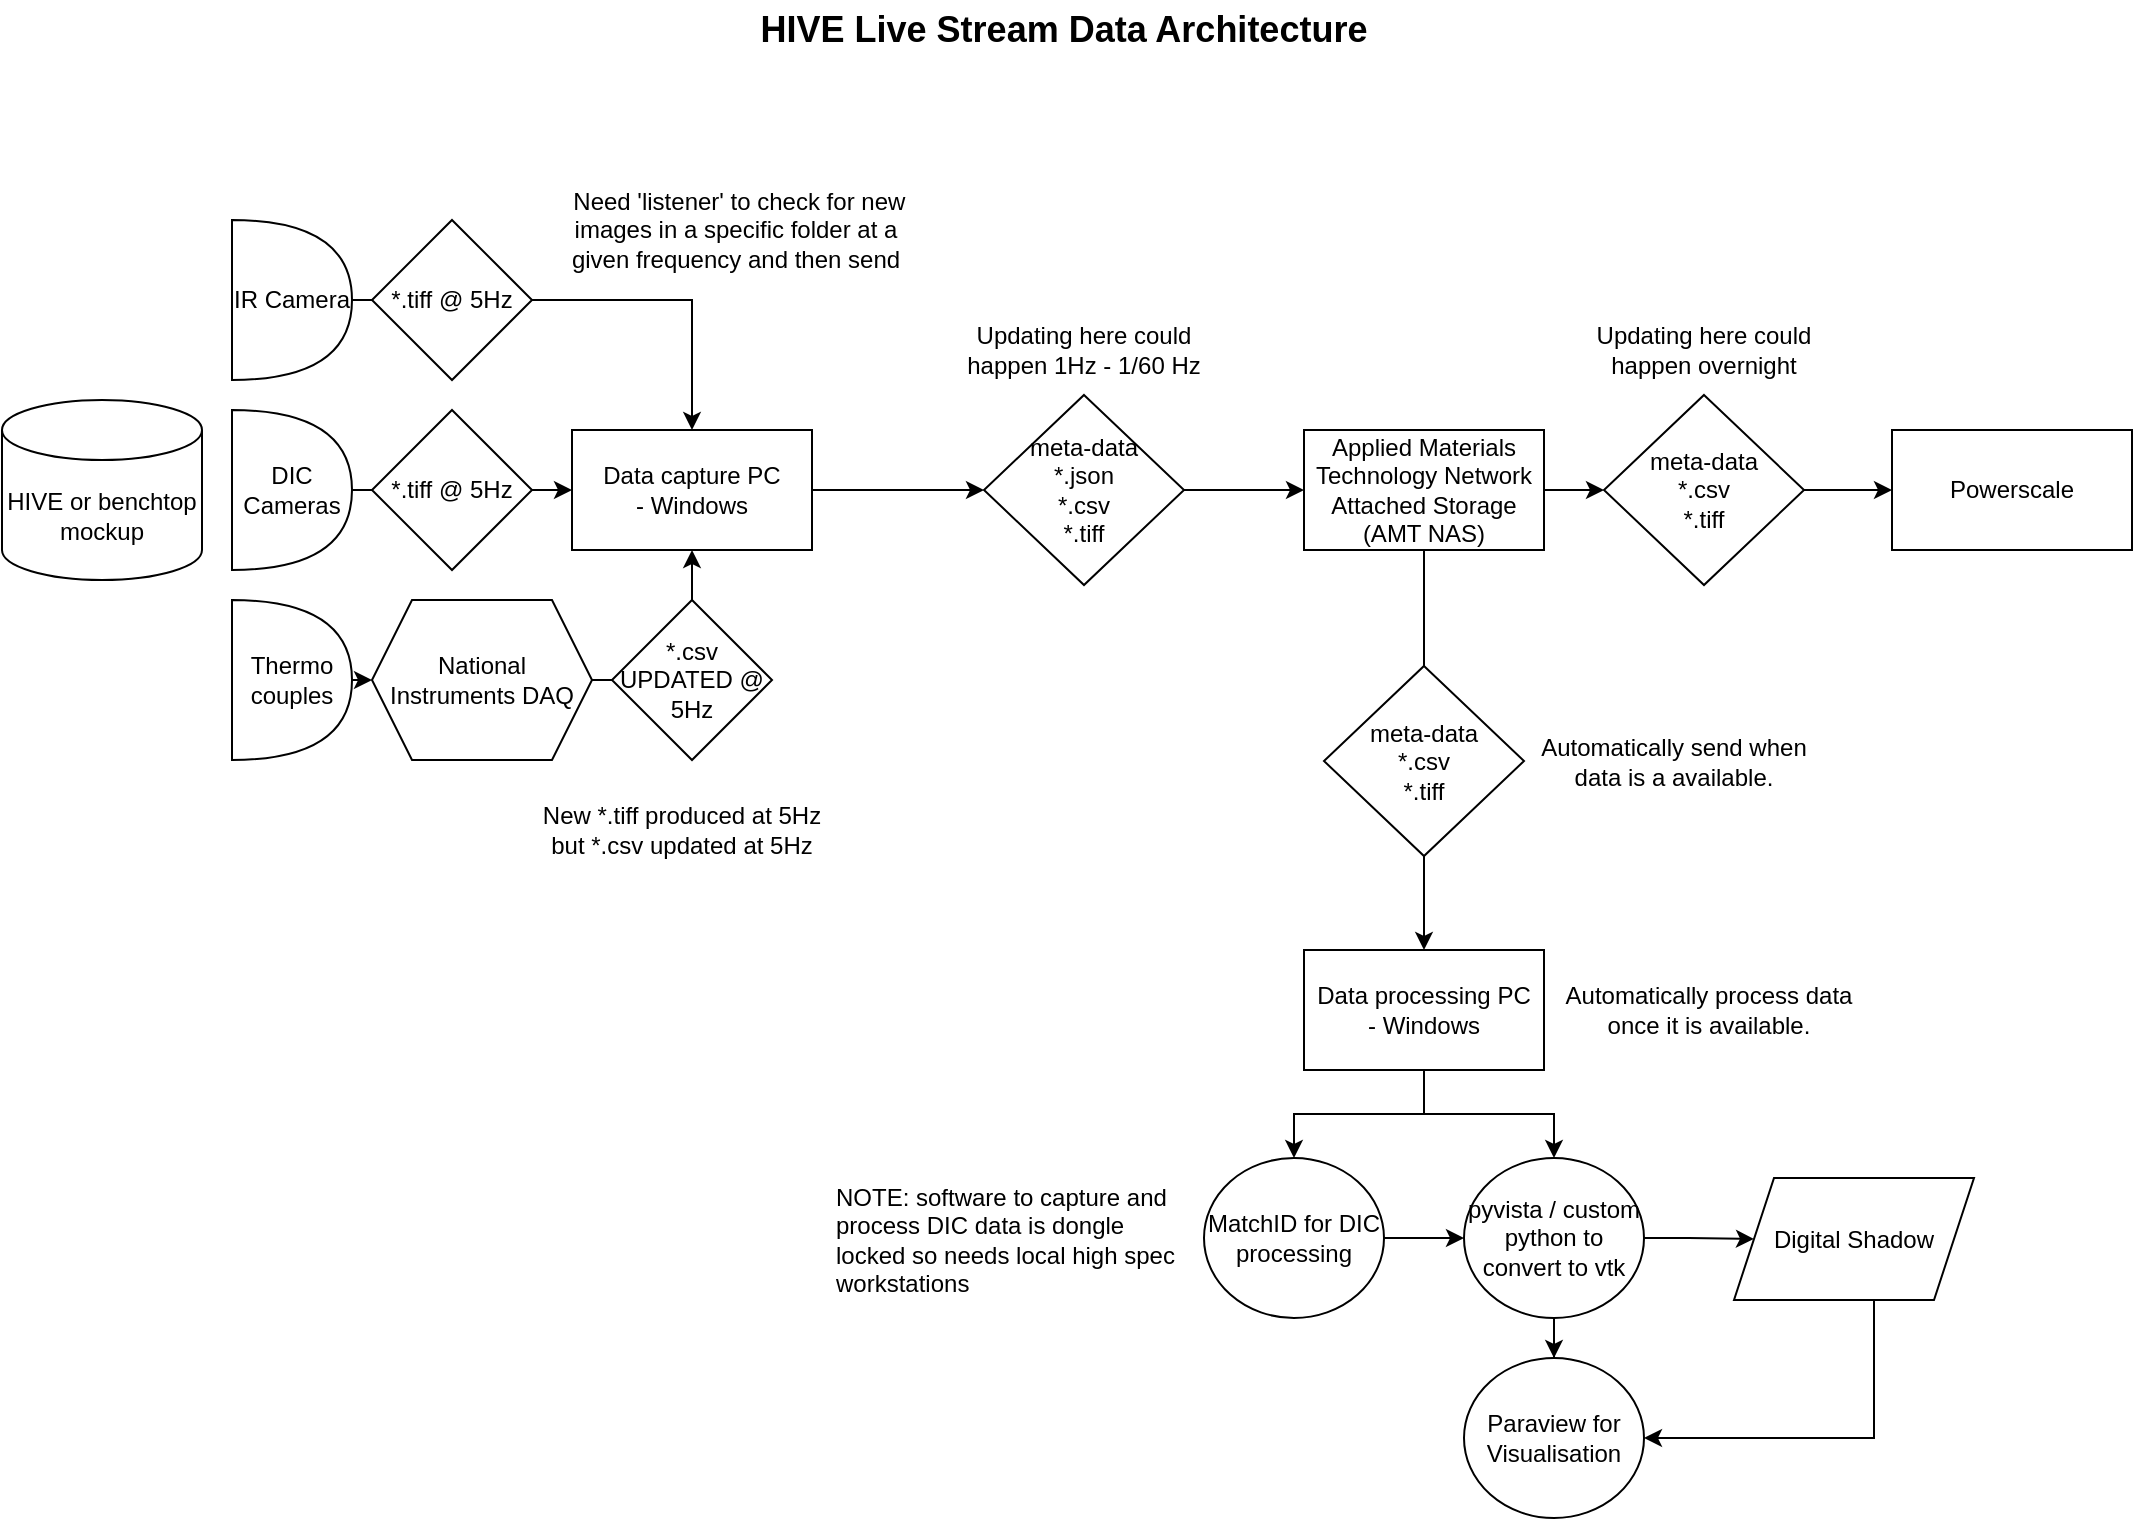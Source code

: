 <mxfile version="23.1.5" type="google">
  <diagram name="Page-1" id="YBCc1XTg4MZ4kax24LBd">
    <mxGraphModel grid="1" page="1" gridSize="10" guides="1" tooltips="1" connect="1" arrows="1" fold="1" pageScale="1" pageWidth="1169" pageHeight="827" math="0" shadow="0">
      <root>
        <mxCell id="0" />
        <mxCell id="1" parent="0" />
        <mxCell id="jywkU9hHwH6VHanHi7Cq-1" value="HIVE or benchtop mockup" style="shape=cylinder3;whiteSpace=wrap;html=1;boundedLbl=1;backgroundOutline=1;size=15;" vertex="1" parent="1">
          <mxGeometry x="54" y="220" width="100" height="90" as="geometry" />
        </mxCell>
        <mxCell id="jywkU9hHwH6VHanHi7Cq-3" value="Data capture PC&lt;br&gt;- Windows" style="rounded=0;whiteSpace=wrap;html=1;" vertex="1" parent="1">
          <mxGeometry x="339" y="235" width="120" height="60" as="geometry" />
        </mxCell>
        <mxCell id="jywkU9hHwH6VHanHi7Cq-21" style="edgeStyle=orthogonalEdgeStyle;rounded=0;orthogonalLoop=1;jettySize=auto;html=1;exitX=1;exitY=0.5;exitDx=0;exitDy=0;exitPerimeter=0;" edge="1" parent="1" source="jywkU9hHwH6VHanHi7Cq-5" target="jywkU9hHwH6VHanHi7Cq-3">
          <mxGeometry relative="1" as="geometry" />
        </mxCell>
        <mxCell id="jywkU9hHwH6VHanHi7Cq-5" value="DIC Cameras" style="shape=or;whiteSpace=wrap;html=1;" vertex="1" parent="1">
          <mxGeometry x="169" y="225" width="60" height="80" as="geometry" />
        </mxCell>
        <mxCell id="jywkU9hHwH6VHanHi7Cq-19" style="edgeStyle=orthogonalEdgeStyle;rounded=0;orthogonalLoop=1;jettySize=auto;html=1;exitX=1;exitY=0.5;exitDx=0;exitDy=0;exitPerimeter=0;entryX=0;entryY=0.5;entryDx=0;entryDy=0;" edge="1" parent="1" source="jywkU9hHwH6VHanHi7Cq-6" target="jywkU9hHwH6VHanHi7Cq-7">
          <mxGeometry relative="1" as="geometry" />
        </mxCell>
        <mxCell id="jywkU9hHwH6VHanHi7Cq-6" value="Thermo&lt;br&gt;couples" style="shape=or;whiteSpace=wrap;html=1;" vertex="1" parent="1">
          <mxGeometry x="169" y="320" width="60" height="80" as="geometry" />
        </mxCell>
        <mxCell id="jywkU9hHwH6VHanHi7Cq-20" style="edgeStyle=orthogonalEdgeStyle;rounded=0;orthogonalLoop=1;jettySize=auto;html=1;exitX=1;exitY=0.5;exitDx=0;exitDy=0;entryX=0.5;entryY=1;entryDx=0;entryDy=0;" edge="1" parent="1" source="jywkU9hHwH6VHanHi7Cq-7" target="jywkU9hHwH6VHanHi7Cq-3">
          <mxGeometry relative="1" as="geometry" />
        </mxCell>
        <mxCell id="jywkU9hHwH6VHanHi7Cq-7" value="National Instruments DAQ" style="shape=hexagon;perimeter=hexagonPerimeter2;whiteSpace=wrap;html=1;fixedSize=1;" vertex="1" parent="1">
          <mxGeometry x="239" y="320" width="110" height="80" as="geometry" />
        </mxCell>
        <mxCell id="jywkU9hHwH6VHanHi7Cq-22" style="edgeStyle=orthogonalEdgeStyle;rounded=0;orthogonalLoop=1;jettySize=auto;html=1;" edge="1" parent="1" source="jywkU9hHwH6VHanHi7Cq-9" target="jywkU9hHwH6VHanHi7Cq-3">
          <mxGeometry relative="1" as="geometry" />
        </mxCell>
        <mxCell id="jywkU9hHwH6VHanHi7Cq-9" value="IR Camera" style="shape=or;whiteSpace=wrap;html=1;" vertex="1" parent="1">
          <mxGeometry x="169" y="130" width="60" height="80" as="geometry" />
        </mxCell>
        <mxCell id="jywkU9hHwH6VHanHi7Cq-14" style="edgeStyle=orthogonalEdgeStyle;rounded=0;orthogonalLoop=1;jettySize=auto;html=1;exitX=0.5;exitY=1;exitDx=0;exitDy=0;entryX=0.5;entryY=0;entryDx=0;entryDy=0;" edge="1" parent="1" source="jywkU9hHwH6VHanHi7Cq-10" target="jywkU9hHwH6VHanHi7Cq-13">
          <mxGeometry relative="1" as="geometry" />
        </mxCell>
        <mxCell id="jywkU9hHwH6VHanHi7Cq-15" style="edgeStyle=orthogonalEdgeStyle;rounded=0;orthogonalLoop=1;jettySize=auto;html=1;entryX=0;entryY=0.5;entryDx=0;entryDy=0;" edge="1" parent="1" source="jywkU9hHwH6VHanHi7Cq-36" target="jywkU9hHwH6VHanHi7Cq-12">
          <mxGeometry relative="1" as="geometry" />
        </mxCell>
        <mxCell id="jywkU9hHwH6VHanHi7Cq-10" value="Applied Materials Technology Network Attached Storage (AMT NAS)" style="rounded=0;whiteSpace=wrap;html=1;" vertex="1" parent="1">
          <mxGeometry x="705" y="235" width="120" height="60" as="geometry" />
        </mxCell>
        <mxCell id="jywkU9hHwH6VHanHi7Cq-12" value="Powerscale" style="rounded=0;whiteSpace=wrap;html=1;" vertex="1" parent="1">
          <mxGeometry x="999" y="235" width="120" height="60" as="geometry" />
        </mxCell>
        <mxCell id="jywkU9hHwH6VHanHi7Cq-31" style="edgeStyle=orthogonalEdgeStyle;rounded=0;orthogonalLoop=1;jettySize=auto;html=1;exitX=0.5;exitY=1;exitDx=0;exitDy=0;entryX=0.5;entryY=0;entryDx=0;entryDy=0;" edge="1" parent="1" source="jywkU9hHwH6VHanHi7Cq-13" target="jywkU9hHwH6VHanHi7Cq-27">
          <mxGeometry relative="1" as="geometry" />
        </mxCell>
        <mxCell id="jywkU9hHwH6VHanHi7Cq-42" style="edgeStyle=orthogonalEdgeStyle;rounded=0;orthogonalLoop=1;jettySize=auto;html=1;exitX=0.5;exitY=1;exitDx=0;exitDy=0;entryX=0.5;entryY=0;entryDx=0;entryDy=0;" edge="1" parent="1" source="jywkU9hHwH6VHanHi7Cq-13" target="jywkU9hHwH6VHanHi7Cq-41">
          <mxGeometry relative="1" as="geometry" />
        </mxCell>
        <mxCell id="jywkU9hHwH6VHanHi7Cq-13" value="Data processing PC&lt;br&gt;- Windows" style="rounded=0;whiteSpace=wrap;html=1;" vertex="1" parent="1">
          <mxGeometry x="705" y="495" width="120" height="60" as="geometry" />
        </mxCell>
        <mxCell id="jywkU9hHwH6VHanHi7Cq-49" style="edgeStyle=orthogonalEdgeStyle;rounded=0;orthogonalLoop=1;jettySize=auto;html=1;entryX=0;entryY=0.5;entryDx=0;entryDy=0;" edge="1" parent="1" source="jywkU9hHwH6VHanHi7Cq-17" target="jywkU9hHwH6VHanHi7Cq-10">
          <mxGeometry relative="1" as="geometry" />
        </mxCell>
        <mxCell id="jywkU9hHwH6VHanHi7Cq-17" value="meta-data &lt;br&gt;*.json&lt;br&gt;*.csv&lt;br&gt;*.tiff" style="rhombus;whiteSpace=wrap;html=1;" vertex="1" parent="1">
          <mxGeometry x="545" y="217.5" width="100" height="95" as="geometry" />
        </mxCell>
        <mxCell id="jywkU9hHwH6VHanHi7Cq-18" value="New *.tiff produced at 5Hz but *.csv updated at 5Hz" style="text;html=1;align=center;verticalAlign=middle;whiteSpace=wrap;rounded=0;" vertex="1" parent="1">
          <mxGeometry x="319" y="410" width="150" height="50" as="geometry" />
        </mxCell>
        <mxCell id="jywkU9hHwH6VHanHi7Cq-23" value="*.tiff @ 5Hz" style="rhombus;whiteSpace=wrap;html=1;" vertex="1" parent="1">
          <mxGeometry x="239" y="130" width="80" height="80" as="geometry" />
        </mxCell>
        <mxCell id="jywkU9hHwH6VHanHi7Cq-25" value="*.tiff @ 5Hz" style="rhombus;whiteSpace=wrap;html=1;" vertex="1" parent="1">
          <mxGeometry x="239" y="225" width="80" height="80" as="geometry" />
        </mxCell>
        <mxCell id="jywkU9hHwH6VHanHi7Cq-26" value="*.csv UPDATED @ 5Hz" style="rhombus;whiteSpace=wrap;html=1;" vertex="1" parent="1">
          <mxGeometry x="359" y="320" width="80" height="80" as="geometry" />
        </mxCell>
        <mxCell id="jywkU9hHwH6VHanHi7Cq-43" style="edgeStyle=orthogonalEdgeStyle;rounded=0;orthogonalLoop=1;jettySize=auto;html=1;exitX=1;exitY=0.5;exitDx=0;exitDy=0;entryX=0;entryY=0.5;entryDx=0;entryDy=0;" edge="1" parent="1" source="jywkU9hHwH6VHanHi7Cq-27" target="jywkU9hHwH6VHanHi7Cq-41">
          <mxGeometry relative="1" as="geometry" />
        </mxCell>
        <mxCell id="jywkU9hHwH6VHanHi7Cq-27" value="MatchID for DIC processing" style="ellipse;whiteSpace=wrap;html=1;" vertex="1" parent="1">
          <mxGeometry x="655" y="599" width="90" height="80" as="geometry" />
        </mxCell>
        <mxCell id="jywkU9hHwH6VHanHi7Cq-28" value="Paraview for Visualisation" style="ellipse;whiteSpace=wrap;html=1;" vertex="1" parent="1">
          <mxGeometry x="785" y="699" width="90" height="80" as="geometry" />
        </mxCell>
        <mxCell id="jywkU9hHwH6VHanHi7Cq-33" value="&amp;nbsp;Need &#39;listener&#39; to check for new images in a specific folder at a given frequency and then send" style="text;html=1;align=center;verticalAlign=middle;whiteSpace=wrap;rounded=0;" vertex="1" parent="1">
          <mxGeometry x="331" y="120" width="180" height="30" as="geometry" />
        </mxCell>
        <mxCell id="jywkU9hHwH6VHanHi7Cq-34" value="Updating here could happen 1Hz - 1/60 Hz" style="text;html=1;align=center;verticalAlign=middle;whiteSpace=wrap;rounded=0;" vertex="1" parent="1">
          <mxGeometry x="520" y="180" width="150" height="30" as="geometry" />
        </mxCell>
        <mxCell id="jywkU9hHwH6VHanHi7Cq-35" value="meta-data&lt;br&gt;*.csv&lt;br&gt;*.tiff" style="rhombus;whiteSpace=wrap;html=1;" vertex="1" parent="1">
          <mxGeometry x="715" y="353" width="100" height="95" as="geometry" />
        </mxCell>
        <mxCell id="jywkU9hHwH6VHanHi7Cq-37" value="" style="edgeStyle=orthogonalEdgeStyle;rounded=0;orthogonalLoop=1;jettySize=auto;html=1;entryX=0;entryY=0.5;entryDx=0;entryDy=0;" edge="1" parent="1" source="jywkU9hHwH6VHanHi7Cq-10" target="jywkU9hHwH6VHanHi7Cq-36">
          <mxGeometry relative="1" as="geometry">
            <mxPoint x="825" y="265" as="sourcePoint" />
            <mxPoint x="999" y="265" as="targetPoint" />
          </mxGeometry>
        </mxCell>
        <mxCell id="jywkU9hHwH6VHanHi7Cq-36" value="meta-data&lt;br&gt;*.csv&lt;br&gt;*.tiff" style="rhombus;whiteSpace=wrap;html=1;" vertex="1" parent="1">
          <mxGeometry x="855" y="217.5" width="100" height="95" as="geometry" />
        </mxCell>
        <mxCell id="jywkU9hHwH6VHanHi7Cq-38" value="Updating here could happen overnight" style="text;html=1;align=center;verticalAlign=middle;whiteSpace=wrap;rounded=0;" vertex="1" parent="1">
          <mxGeometry x="830" y="180" width="150" height="30" as="geometry" />
        </mxCell>
        <mxCell id="jywkU9hHwH6VHanHi7Cq-39" value="Automatically send when data is a available." style="text;html=1;align=center;verticalAlign=middle;whiteSpace=wrap;rounded=0;" vertex="1" parent="1">
          <mxGeometry x="815" y="385.5" width="150" height="30" as="geometry" />
        </mxCell>
        <mxCell id="jywkU9hHwH6VHanHi7Cq-40" value="Automatically process data once it is available." style="text;html=1;align=center;verticalAlign=middle;whiteSpace=wrap;rounded=0;" vertex="1" parent="1">
          <mxGeometry x="830" y="510" width="155" height="30" as="geometry" />
        </mxCell>
        <mxCell id="jywkU9hHwH6VHanHi7Cq-44" style="edgeStyle=orthogonalEdgeStyle;rounded=0;orthogonalLoop=1;jettySize=auto;html=1;exitX=0.5;exitY=1;exitDx=0;exitDy=0;" edge="1" parent="1" source="jywkU9hHwH6VHanHi7Cq-41" target="jywkU9hHwH6VHanHi7Cq-28">
          <mxGeometry relative="1" as="geometry" />
        </mxCell>
        <mxCell id="jywkU9hHwH6VHanHi7Cq-54" style="edgeStyle=orthogonalEdgeStyle;rounded=0;orthogonalLoop=1;jettySize=auto;html=1;exitX=1;exitY=0.5;exitDx=0;exitDy=0;" edge="1" parent="1" source="jywkU9hHwH6VHanHi7Cq-41" target="jywkU9hHwH6VHanHi7Cq-53">
          <mxGeometry relative="1" as="geometry" />
        </mxCell>
        <mxCell id="jywkU9hHwH6VHanHi7Cq-41" value="pyvista / custom python to convert to vtk" style="ellipse;whiteSpace=wrap;html=1;" vertex="1" parent="1">
          <mxGeometry x="785" y="599" width="90" height="80" as="geometry" />
        </mxCell>
        <mxCell id="jywkU9hHwH6VHanHi7Cq-45" value="&lt;b&gt;&lt;font style=&quot;font-size: 18px;&quot;&gt;HIVE Live Stream Data Architecture&lt;/font&gt;&lt;/b&gt;" style="text;html=1;align=center;verticalAlign=middle;whiteSpace=wrap;rounded=0;" vertex="1" parent="1">
          <mxGeometry x="425" y="20" width="320" height="30" as="geometry" />
        </mxCell>
        <mxCell id="jywkU9hHwH6VHanHi7Cq-47" value="" style="edgeStyle=orthogonalEdgeStyle;rounded=0;orthogonalLoop=1;jettySize=auto;html=1;entryX=0;entryY=0.5;entryDx=0;entryDy=0;" edge="1" parent="1" source="jywkU9hHwH6VHanHi7Cq-3" target="jywkU9hHwH6VHanHi7Cq-17">
          <mxGeometry relative="1" as="geometry">
            <mxPoint x="418" y="265" as="sourcePoint" />
            <mxPoint x="450" y="265" as="targetPoint" />
          </mxGeometry>
        </mxCell>
        <mxCell id="jywkU9hHwH6VHanHi7Cq-55" style="edgeStyle=orthogonalEdgeStyle;rounded=0;orthogonalLoop=1;jettySize=auto;html=1;entryX=1;entryY=0.5;entryDx=0;entryDy=0;" edge="1" parent="1" source="jywkU9hHwH6VHanHi7Cq-53" target="jywkU9hHwH6VHanHi7Cq-28">
          <mxGeometry relative="1" as="geometry">
            <Array as="points">
              <mxPoint x="990" y="739" />
            </Array>
          </mxGeometry>
        </mxCell>
        <mxCell id="jywkU9hHwH6VHanHi7Cq-53" value="Digital Shadow" style="shape=parallelogram;perimeter=parallelogramPerimeter;whiteSpace=wrap;html=1;fixedSize=1;" vertex="1" parent="1">
          <mxGeometry x="920" y="609" width="120" height="61" as="geometry" />
        </mxCell>
        <mxCell id="bxY3EFqgggZ9JNolgRTh-1" value="NOTE: software to capture and process DIC data is dongle locked so needs local high spec workstations" style="text;html=1;align=left;verticalAlign=middle;whiteSpace=wrap;rounded=0;" vertex="1" parent="1">
          <mxGeometry x="469" y="599.5" width="180" height="80" as="geometry" />
        </mxCell>
      </root>
    </mxGraphModel>
  </diagram>
</mxfile>
